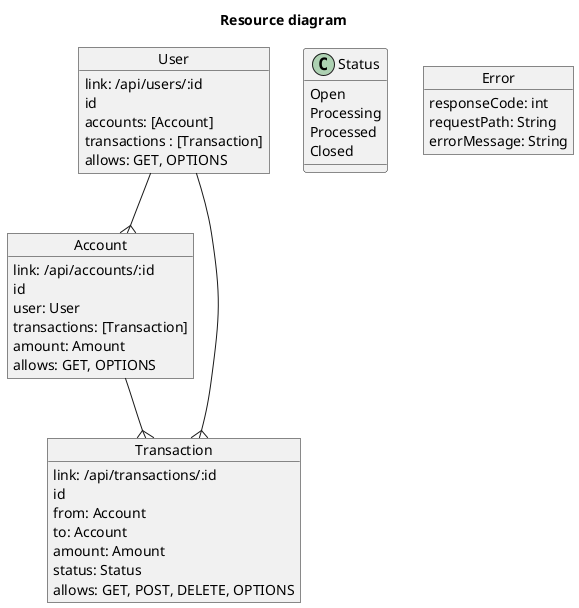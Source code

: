 @startuml
title  Resource diagram

object User {
  link: /api/users/:id
  id
  accounts: [Account]
  transactions : [Transaction]
  allows: GET, OPTIONS
}


object Account {
  link: /api/accounts/:id
  id
  user: User
  transactions: [Transaction]
  amount: Amount
  allows: GET, OPTIONS
}

object Transaction {
  link: /api/transactions/:id
  id
  from: Account
  to: Account
  amount: Amount
  status: Status
  allows: GET, POST, DELETE, OPTIONS
}

class Status {
  Open
  Processing
  Processed
  Closed
}

User --{ Account
User --{ Transaction

Account --{ Transaction

object Error {
  responseCode: int
  requestPath: String
  errorMessage: String
}
@enduml